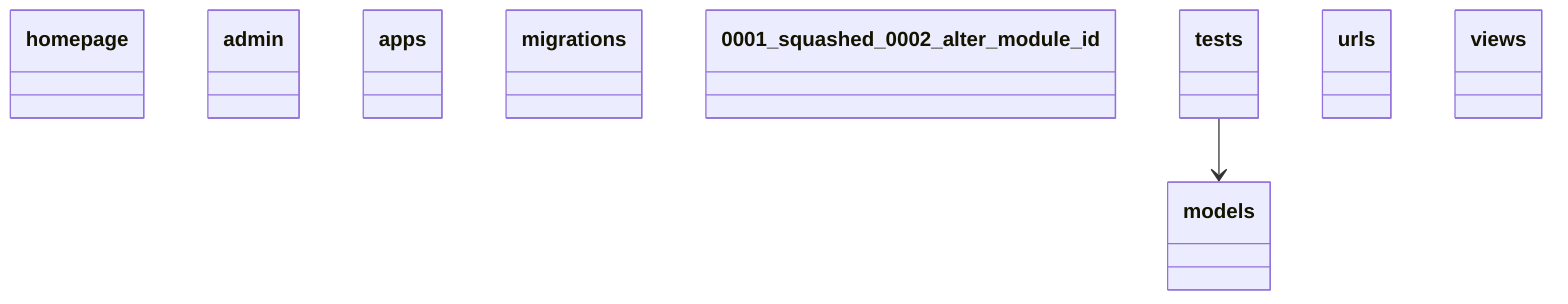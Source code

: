 classDiagram
  class homepage {
  }
  class admin {
  }
  class apps {
  }
  class migrations {
  }
  class 0001_squashed_0002_alter_module_id {
  }
  class models {
  }
  class tests {
  }
  class urls {
  }
  class views {
  }
  tests --> models